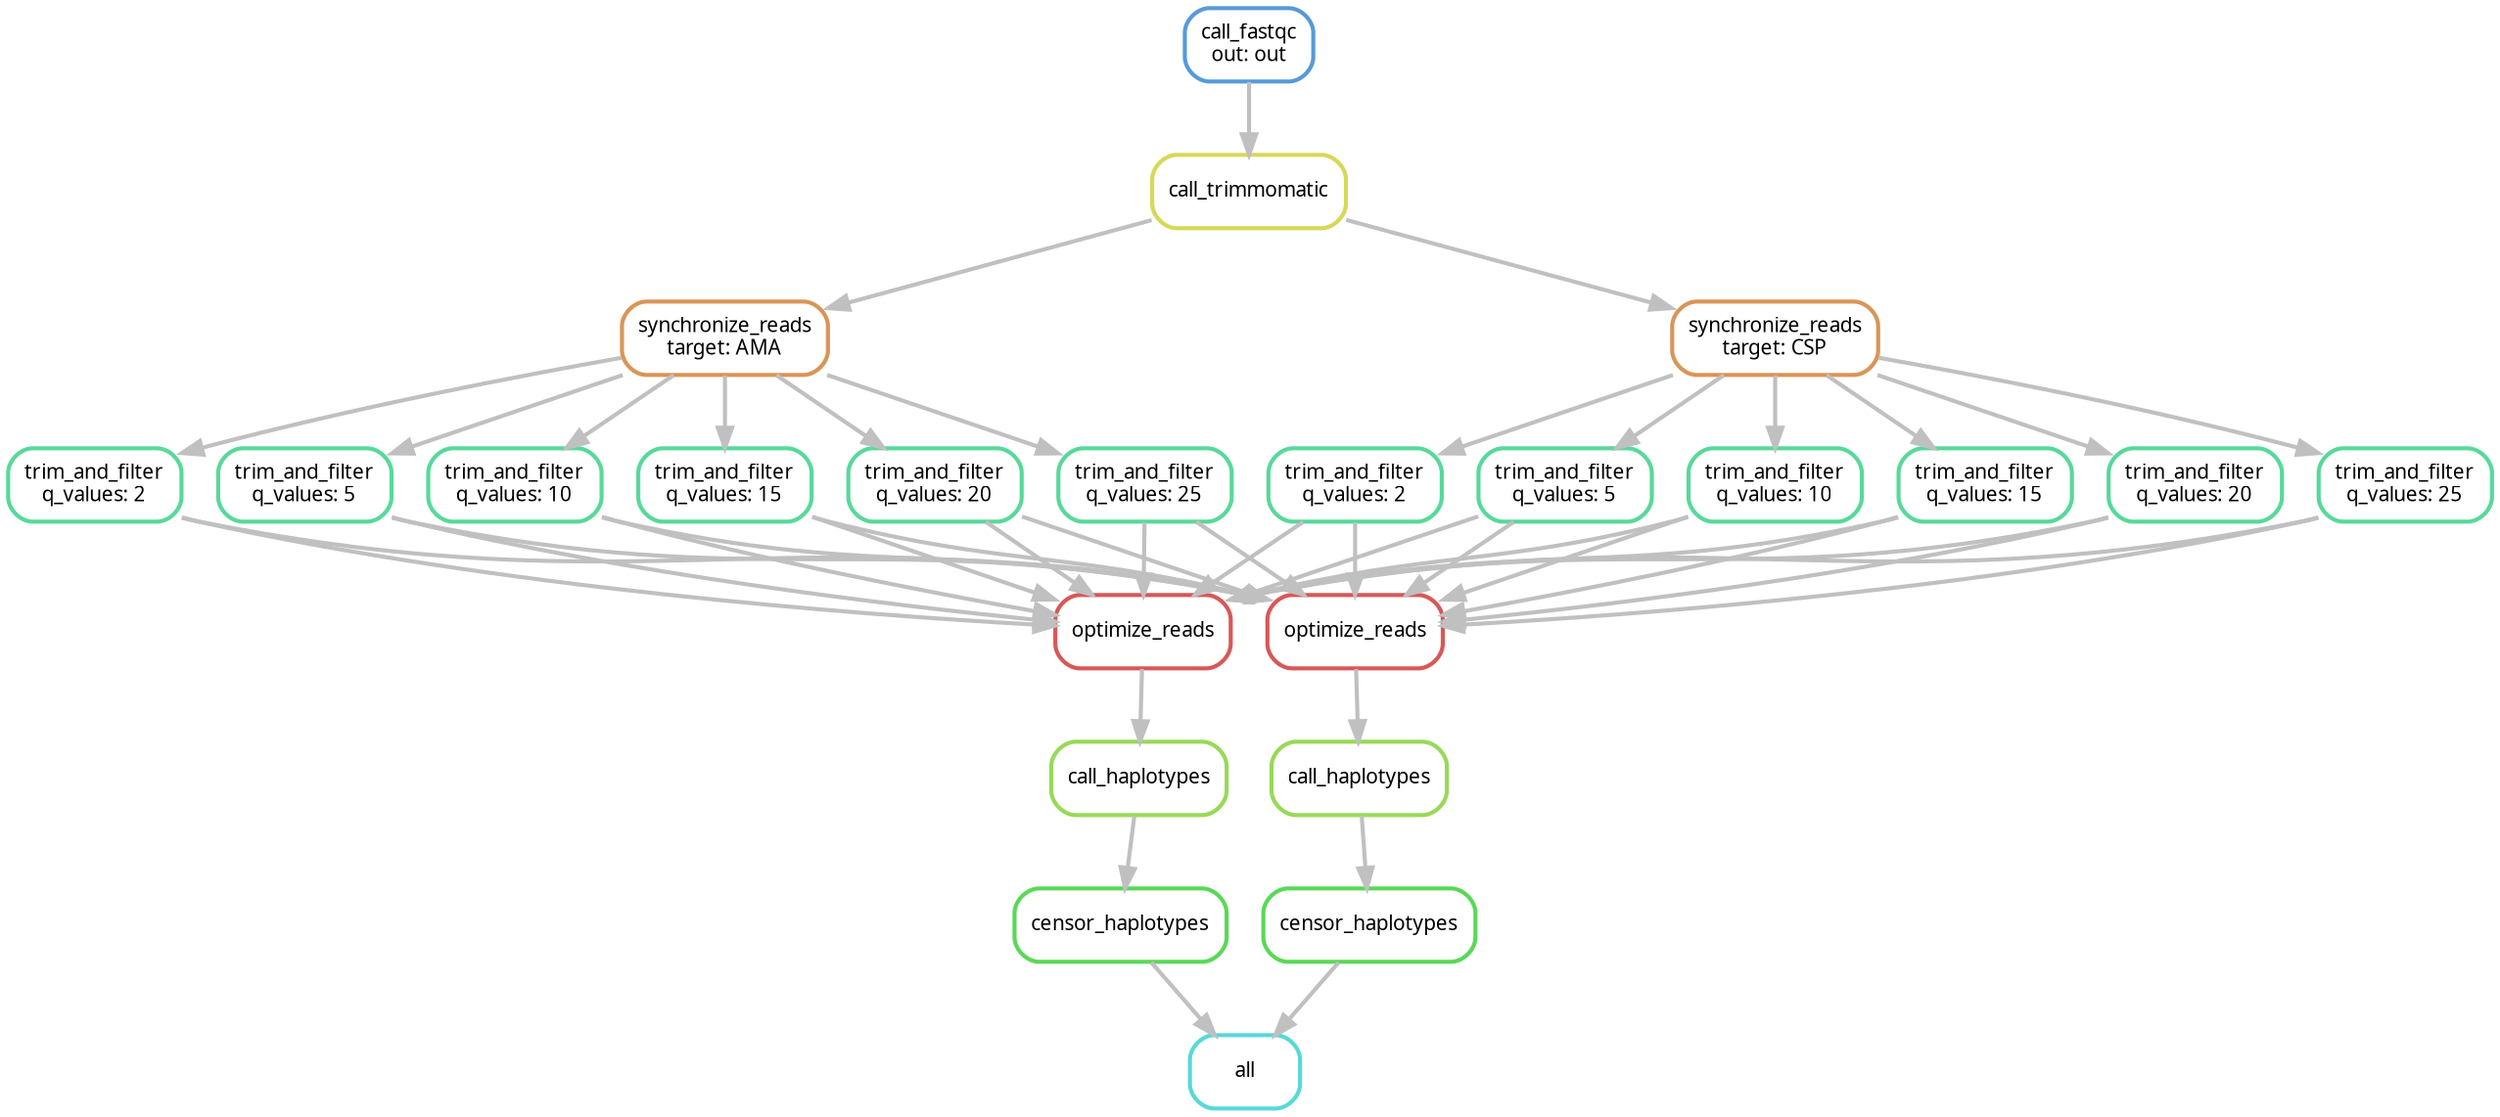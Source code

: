 digraph snakemake_dag {
    graph[bgcolor=white, margin=0];
    node[shape=box, style=rounded, fontname=sans,                 fontsize=10, penwidth=2];
    edge[penwidth=2, color=grey];
	0[label = "all", color = "0.50 0.6 0.85", style="rounded"];
	1[label = "censor_haplotypes", color = "0.33 0.6 0.85", style="rounded"];
	2[label = "call_haplotypes", color = "0.25 0.6 0.85", style="rounded"];
	3[label = "optimize_reads", color = "0.00 0.6 0.85", style="rounded"];
	4[label = "trim_and_filter\nq_values: 2", color = "0.42 0.6 0.85", style="rounded"];
	5[label = "synchronize_reads\ntarget: AMA", color = "0.08 0.6 0.85", style="rounded"];
	6[label = "call_trimmomatic", color = "0.17 0.6 0.85", style="rounded"];
	7[label = "call_fastqc\nout: out", color = "0.58 0.6 0.85", style="rounded"];
	8[label = "trim_and_filter\nq_values: 5", color = "0.42 0.6 0.85", style="rounded"];
	9[label = "trim_and_filter\nq_values: 10", color = "0.42 0.6 0.85", style="rounded"];
	10[label = "trim_and_filter\nq_values: 15", color = "0.42 0.6 0.85", style="rounded"];
	11[label = "trim_and_filter\nq_values: 20", color = "0.42 0.6 0.85", style="rounded"];
	12[label = "trim_and_filter\nq_values: 25", color = "0.42 0.6 0.85", style="rounded"];
	13[label = "trim_and_filter\nq_values: 2", color = "0.42 0.6 0.85", style="rounded"];
	14[label = "synchronize_reads\ntarget: CSP", color = "0.08 0.6 0.85", style="rounded"];
	15[label = "trim_and_filter\nq_values: 5", color = "0.42 0.6 0.85", style="rounded"];
	16[label = "trim_and_filter\nq_values: 10", color = "0.42 0.6 0.85", style="rounded"];
	17[label = "trim_and_filter\nq_values: 15", color = "0.42 0.6 0.85", style="rounded"];
	18[label = "trim_and_filter\nq_values: 20", color = "0.42 0.6 0.85", style="rounded"];
	19[label = "trim_and_filter\nq_values: 25", color = "0.42 0.6 0.85", style="rounded"];
	20[label = "censor_haplotypes", color = "0.33 0.6 0.85", style="rounded"];
	21[label = "call_haplotypes", color = "0.25 0.6 0.85", style="rounded"];
	22[label = "optimize_reads", color = "0.00 0.6 0.85", style="rounded"];
	1 -> 0
	20 -> 0
	2 -> 1
	3 -> 2
	4 -> 3
	8 -> 3
	9 -> 3
	10 -> 3
	11 -> 3
	12 -> 3
	13 -> 3
	15 -> 3
	16 -> 3
	17 -> 3
	18 -> 3
	19 -> 3
	5 -> 4
	6 -> 5
	7 -> 6
	5 -> 8
	5 -> 9
	5 -> 10
	5 -> 11
	5 -> 12
	14 -> 13
	6 -> 14
	14 -> 15
	14 -> 16
	14 -> 17
	14 -> 18
	14 -> 19
	21 -> 20
	22 -> 21
	4 -> 22
	8 -> 22
	9 -> 22
	10 -> 22
	11 -> 22
	12 -> 22
	13 -> 22
	15 -> 22
	16 -> 22
	17 -> 22
	18 -> 22
	19 -> 22
}            
